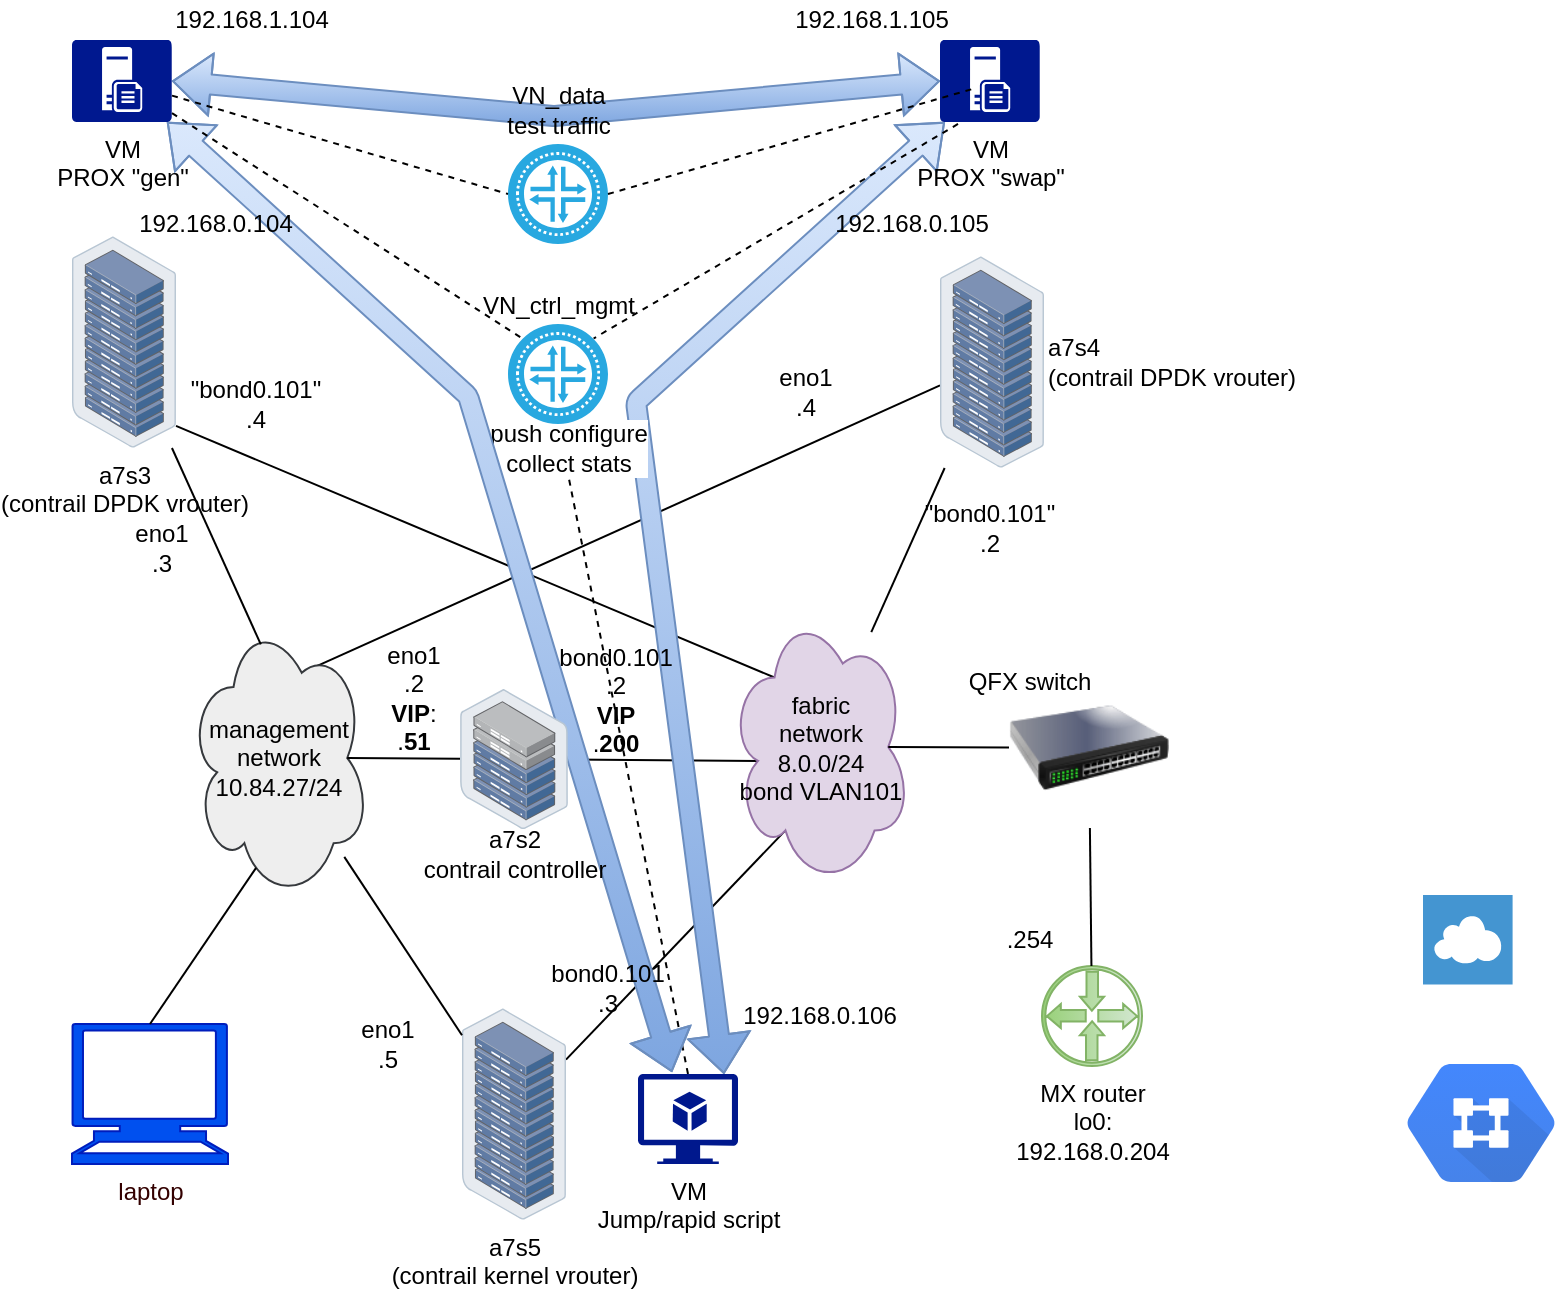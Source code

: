 <mxfile pages="1" version="11.2.5" type="device"><diagram id="UR99uhJ07vgzcy22e4r4" name="Page-1"><mxGraphModel dx="1422" dy="824" grid="0" gridSize="10" guides="1" tooltips="1" connect="1" arrows="1" fold="1" page="1" pageScale="1" pageWidth="850" pageHeight="1100" math="0" shadow="0"><root><mxCell id="0"/><mxCell id="1" parent="0"/><mxCell id="UJwj1W0hyQ7cgSEmZKIp-6" value="" style="endArrow=none;html=1;entryX=0.31;entryY=0.8;entryDx=0;entryDy=0;entryPerimeter=0;" edge="1" parent="1" source="UJwj1W0hyQ7cgSEmZKIp-4" target="n4Pi40cuhcA4djitd8lm-44"><mxGeometry width="50" height="50" relative="1" as="geometry"><mxPoint x="322" y="581" as="sourcePoint"/><mxPoint x="146" y="769" as="targetPoint"/></mxGeometry></mxCell><mxCell id="n4Pi40cuhcA4djitd8lm-17" style="edgeStyle=none;rounded=0;orthogonalLoop=1;jettySize=auto;html=1;endArrow=none;endFill=0;entryX=0.16;entryY=0.55;entryDx=0;entryDy=0;entryPerimeter=0;" parent="1" source="n4Pi40cuhcA4djitd8lm-39" target="n4Pi40cuhcA4djitd8lm-44" edge="1"><mxGeometry relative="1" as="geometry"><mxPoint x="316.167" y="430.833" as="sourcePoint"/><mxPoint x="273.667" y="590.833" as="targetPoint"/></mxGeometry></mxCell><mxCell id="n4Pi40cuhcA4djitd8lm-16" style="edgeStyle=none;rounded=0;orthogonalLoop=1;jettySize=auto;html=1;exitX=0.625;exitY=0.2;exitDx=0;exitDy=0;exitPerimeter=0;endArrow=none;endFill=0;" parent="1" source="n4Pi40cuhcA4djitd8lm-10" target="n4Pi40cuhcA4djitd8lm-38" edge="1"><mxGeometry relative="1" as="geometry"><mxPoint x="177.833" y="551.667" as="sourcePoint"/><mxPoint x="226.167" y="580.833" as="targetPoint"/></mxGeometry></mxCell><mxCell id="n4Pi40cuhcA4djitd8lm-18" style="edgeStyle=none;rounded=0;orthogonalLoop=1;jettySize=auto;html=1;exitX=1;exitY=0.896;exitDx=0;exitDy=0;endArrow=none;endFill=0;exitPerimeter=0;entryX=0.25;entryY=0.25;entryDx=0;entryDy=0;entryPerimeter=0;" parent="1" source="n4Pi40cuhcA4djitd8lm-37" target="n4Pi40cuhcA4djitd8lm-44" edge="1"><mxGeometry relative="1" as="geometry"><mxPoint x="277.833" y="287.5" as="sourcePoint"/><mxPoint x="409.007" y="449.194" as="targetPoint"/></mxGeometry></mxCell><mxCell id="UJwj1W0hyQ7cgSEmZKIp-36" style="edgeStyle=none;rounded=0;orthogonalLoop=1;jettySize=auto;html=1;endArrow=none;endFill=0;dashed=1;entryX=0.5;entryY=1;entryDx=0;entryDy=0;entryPerimeter=0;exitX=0.5;exitY=0;exitDx=0;exitDy=0;exitPerimeter=0;" edge="1" parent="1" source="UJwj1W0hyQ7cgSEmZKIp-9" target="UJwj1W0hyQ7cgSEmZKIp-33"><mxGeometry relative="1" as="geometry"><mxPoint x="659.5" y="224" as="sourcePoint"/><mxPoint x="843.5" y="190.985" as="targetPoint"/></mxGeometry></mxCell><mxCell id="UJwj1W0hyQ7cgSEmZKIp-16" value="" style="shape=flexArrow;endArrow=classic;startArrow=classic;html=1;fillColor=#dae8fc;strokeColor=#6c8ebf;gradientColor=#7ea6e0;entryX=0.86;entryY=0;entryDx=0;entryDy=0;entryPerimeter=0;" edge="1" parent="1" source="UJwj1W0hyQ7cgSEmZKIp-12" target="UJwj1W0hyQ7cgSEmZKIp-9"><mxGeometry width="50" height="50" relative="1" as="geometry"><mxPoint x="558.191" y="128" as="sourcePoint"/><mxPoint x="806" y="626.5" as="targetPoint"/><Array as="points"><mxPoint x="350" y="254"/></Array></mxGeometry></mxCell><mxCell id="UJwj1W0hyQ7cgSEmZKIp-17" value="push configure&lt;br&gt;collect stats" style="text;html=1;resizable=0;points=[];align=center;verticalAlign=middle;labelBackgroundColor=#ffffff;" vertex="1" connectable="0" parent="UJwj1W0hyQ7cgSEmZKIp-16"><mxGeometry x="0.117" relative="1" as="geometry"><mxPoint x="-46.5" y="-74" as="offset"/></mxGeometry></mxCell><mxCell id="yxoa-K9gteZ_3HZ0x0u0-2" value="" style="shape=flexArrow;endArrow=classic;startArrow=classic;html=1;fillColor=#dae8fc;strokeColor=#6c8ebf;gradientColor=#7ea6e0;entryX=0.34;entryY=-0.022;entryDx=0;entryDy=0;entryPerimeter=0;" parent="1" source="UJwj1W0hyQ7cgSEmZKIp-11" edge="1" target="UJwj1W0hyQ7cgSEmZKIp-9"><mxGeometry width="50" height="50" relative="1" as="geometry"><mxPoint x="768.5" y="205" as="sourcePoint"/><mxPoint x="668.5" y="278" as="targetPoint"/><Array as="points"><mxPoint x="266" y="251"/></Array></mxGeometry></mxCell><mxCell id="n4Pi40cuhcA4djitd8lm-1" value="MX router&lt;br&gt;lo0:&lt;br&gt;192.168.0.204&lt;br&gt;" style="pointerEvents=1;shadow=0;dashed=0;html=1;strokeColor=#82b366;fillColor=#d5e8d4;aspect=fixed;labelPosition=center;verticalLabelPosition=bottom;verticalAlign=top;align=center;outlineConnect=0;shape=mxgraph.vvd.physical_upstream_router;direction=south;gradientColor=#97d077;" parent="1" vertex="1"><mxGeometry x="553" y="536" width="50" height="50" as="geometry"/></mxCell><mxCell id="n4Pi40cuhcA4djitd8lm-8" value="" style="image;html=1;labelBackgroundColor=#ffffff;image=img/lib/clip_art/networking/Switch_128x128.png" parent="1" vertex="1"><mxGeometry x="536.5" y="387" width="80" height="80" as="geometry"/></mxCell><mxCell id="n4Pi40cuhcA4djitd8lm-9" value="&lt;font color=&quot;#330000&quot;&gt;laptop&lt;br&gt;&lt;/font&gt;" style="shape=mxgraph.signs.tech.computer;html=1;fillColor=#0050ef;strokeColor=#001DBC;verticalLabelPosition=bottom;verticalAlign=top;align=center;fontColor=#ffffff;labelPosition=center;" parent="1" vertex="1"><mxGeometry x="68" y="565" width="78" height="70" as="geometry"/></mxCell><mxCell id="n4Pi40cuhcA4djitd8lm-10" value="management&lt;br&gt;network&lt;br&gt;10.84.27/24" style="ellipse;shape=cloud;whiteSpace=wrap;html=1;fillColor=#eeeeee;strokeColor=#36393d;" parent="1" vertex="1"><mxGeometry x="126" y="361" width="91" height="142" as="geometry"/></mxCell><mxCell id="n4Pi40cuhcA4djitd8lm-15" style="edgeStyle=none;rounded=0;orthogonalLoop=1;jettySize=auto;html=1;exitX=0.875;exitY=0.5;exitDx=0;exitDy=0;exitPerimeter=0;endArrow=none;endFill=0;" parent="1" source="n4Pi40cuhcA4djitd8lm-10" target="n4Pi40cuhcA4djitd8lm-39" edge="1"><mxGeometry relative="1" as="geometry"><mxPoint x="205.333" y="425" as="sourcePoint"/><mxPoint x="266.0" y="431" as="targetPoint"/></mxGeometry></mxCell><mxCell id="n4Pi40cuhcA4djitd8lm-19" style="edgeStyle=none;rounded=0;orthogonalLoop=1;jettySize=auto;html=1;endArrow=none;endFill=0;" parent="1" source="n4Pi40cuhcA4djitd8lm-38" target="n4Pi40cuhcA4djitd8lm-44" edge="1"><mxGeometry relative="1" as="geometry"><mxPoint x="276.167" y="580.833" as="sourcePoint"/><mxPoint x="448.667" y="414.167" as="targetPoint"/></mxGeometry></mxCell><mxCell id="n4Pi40cuhcA4djitd8lm-21" style="edgeStyle=none;rounded=0;orthogonalLoop=1;jettySize=auto;html=1;endArrow=none;endFill=0;" parent="1" source="n4Pi40cuhcA4djitd8lm-8" target="n4Pi40cuhcA4djitd8lm-1" edge="1"><mxGeometry relative="1" as="geometry"><mxPoint x="508.985" y="447.451" as="sourcePoint"/><mxPoint x="578.667" y="445.833" as="targetPoint"/></mxGeometry></mxCell><mxCell id="n4Pi40cuhcA4djitd8lm-22" style="edgeStyle=none;rounded=0;orthogonalLoop=1;jettySize=auto;html=1;endArrow=none;endFill=0;entryX=0.5;entryY=0;entryDx=0;entryDy=0;entryPerimeter=0;exitX=0.374;exitY=0.887;exitDx=0;exitDy=0;exitPerimeter=0;" parent="1" source="n4Pi40cuhcA4djitd8lm-10" target="n4Pi40cuhcA4djitd8lm-9" edge="1"><mxGeometry relative="1" as="geometry"><mxPoint x="769" y="431" as="sourcePoint"/><mxPoint x="719" y="442" as="targetPoint"/></mxGeometry></mxCell><mxCell id="n4Pi40cuhcA4djitd8lm-29" value="bond0.101 .3" style="text;html=1;strokeColor=none;fillColor=none;align=center;verticalAlign=middle;whiteSpace=wrap;rounded=0;" parent="1" vertex="1"><mxGeometry x="316" y="537" width="40" height="20" as="geometry"/></mxCell><mxCell id="n4Pi40cuhcA4djitd8lm-31" value=".254" style="text;html=1;strokeColor=none;fillColor=none;align=center;verticalAlign=middle;whiteSpace=wrap;rounded=0;" parent="1" vertex="1"><mxGeometry x="527" y="513" width="40" height="20" as="geometry"/></mxCell><mxCell id="n4Pi40cuhcA4djitd8lm-35" value="" style="shape=flexArrow;endArrow=classic;startArrow=classic;html=1;fillColor=#dae8fc;strokeColor=#6c8ebf;gradientColor=#7ea6e0;entryX=0;entryY=0.5;entryDx=0;entryDy=0;entryPerimeter=0;exitX=1;exitY=0.5;exitDx=0;exitDy=0;exitPerimeter=0;" parent="1" edge="1" target="UJwj1W0hyQ7cgSEmZKIp-12" source="UJwj1W0hyQ7cgSEmZKIp-11"><mxGeometry width="50" height="50" relative="1" as="geometry"><mxPoint x="133" y="87" as="sourcePoint"/><mxPoint x="499" y="87" as="targetPoint"/><Array as="points"><mxPoint x="309" y="111"/></Array></mxGeometry></mxCell><mxCell id="n4Pi40cuhcA4djitd8lm-37" value="a7s3&lt;br&gt;(contrail DPDK vrouter)" style="points=[];aspect=fixed;html=1;align=center;shadow=0;dashed=0;image;image=img/lib/allied_telesis/storage/Datacenter_Server_Rack.svg;labelPosition=center;verticalLabelPosition=bottom;verticalAlign=top;" parent="1" vertex="1"><mxGeometry x="68" y="171" width="52" height="106" as="geometry"/></mxCell><mxCell id="n4Pi40cuhcA4djitd8lm-38" value="a7s4&lt;br&gt;(contrail DPDK vrouter)" style="points=[];aspect=fixed;html=1;align=left;shadow=0;dashed=0;image;image=img/lib/allied_telesis/storage/Datacenter_Server_Rack.svg;labelPosition=right;verticalLabelPosition=middle;verticalAlign=middle;" parent="1" vertex="1"><mxGeometry x="502" y="181" width="52" height="106" as="geometry"/></mxCell><mxCell id="n4Pi40cuhcA4djitd8lm-39" value="" style="points=[];aspect=fixed;html=1;align=center;shadow=0;dashed=0;image;image=img/lib/allied_telesis/storage/Datacenter_Server_Half_Rack_ToR.svg;labelPosition=center;verticalLabelPosition=top;verticalAlign=bottom;" parent="1" vertex="1"><mxGeometry x="262" y="397.5" width="54" height="70" as="geometry"/></mxCell><mxCell id="n4Pi40cuhcA4djitd8lm-44" value="fabric&lt;br&gt;network&lt;br&gt;8.0.0/24&lt;br&gt;bond VLAN101" style="ellipse;shape=cloud;whiteSpace=wrap;html=1;fillColor=#e1d5e7;strokeColor=#9673a6;" parent="1" vertex="1"><mxGeometry x="396.5" y="357" width="91" height="139" as="geometry"/></mxCell><mxCell id="n4Pi40cuhcA4djitd8lm-45" style="edgeStyle=none;rounded=0;orthogonalLoop=1;jettySize=auto;html=1;endArrow=none;endFill=0;entryX=0.875;entryY=0.5;entryDx=0;entryDy=0;entryPerimeter=0;" parent="1" source="n4Pi40cuhcA4djitd8lm-8" target="n4Pi40cuhcA4djitd8lm-44" edge="1"><mxGeometry relative="1" as="geometry"><mxPoint x="321" y="442.5" as="sourcePoint"/><mxPoint x="382.833" y="442.5" as="targetPoint"/></mxGeometry></mxCell><mxCell id="n4Pi40cuhcA4djitd8lm-47" value="QFX switch&lt;br&gt;" style="text;html=1;strokeColor=none;fillColor=none;align=center;verticalAlign=middle;whiteSpace=wrap;rounded=0;" parent="1" vertex="1"><mxGeometry x="511" y="384" width="72" height="20" as="geometry"/></mxCell><mxCell id="n4Pi40cuhcA4djitd8lm-52" value="a7s2&lt;br&gt;contrail controller" style="text;html=1;strokeColor=none;fillColor=none;align=center;verticalAlign=middle;whiteSpace=wrap;rounded=0;" parent="1" vertex="1"><mxGeometry x="178.5" y="470" width="221" height="20" as="geometry"/></mxCell><mxCell id="WrIc0MujglMM-a-qvL1S-2" value="eno1 .5" style="text;html=1;strokeColor=none;fillColor=none;align=center;verticalAlign=middle;whiteSpace=wrap;rounded=0;" parent="1" vertex="1"><mxGeometry x="206" y="565" width="40" height="20" as="geometry"/></mxCell><mxCell id="WrIc0MujglMM-a-qvL1S-3" value="&quot;bond0.101&quot; .4" style="text;html=1;strokeColor=none;fillColor=none;align=center;verticalAlign=middle;whiteSpace=wrap;rounded=0;" parent="1" vertex="1"><mxGeometry x="140" y="245" width="40" height="20" as="geometry"/></mxCell><mxCell id="WrIc0MujglMM-a-qvL1S-4" value="eno1 .3" style="text;html=1;strokeColor=none;fillColor=none;align=center;verticalAlign=middle;whiteSpace=wrap;rounded=0;" parent="1" vertex="1"><mxGeometry x="93" y="317" width="40" height="20" as="geometry"/></mxCell><mxCell id="WrIc0MujglMM-a-qvL1S-5" value="eno1 .2&lt;br&gt;&lt;b&gt;VIP&lt;/b&gt;: .&lt;b&gt;51&lt;/b&gt;" style="text;html=1;strokeColor=none;fillColor=none;align=center;verticalAlign=middle;whiteSpace=wrap;rounded=0;" parent="1" vertex="1"><mxGeometry x="219" y="392" width="40" height="20" as="geometry"/></mxCell><mxCell id="UJwj1W0hyQ7cgSEmZKIp-3" value="eno1 .4" style="text;html=1;strokeColor=none;fillColor=none;align=center;verticalAlign=middle;whiteSpace=wrap;rounded=0;" vertex="1" parent="1"><mxGeometry x="415" y="239" width="40" height="20" as="geometry"/></mxCell><mxCell id="UJwj1W0hyQ7cgSEmZKIp-4" value="a7s5&lt;br&gt;(contrail kernel vrouter)" style="points=[];aspect=fixed;html=1;align=center;shadow=0;dashed=0;image;image=img/lib/allied_telesis/storage/Datacenter_Server_Rack.svg;labelPosition=center;verticalLabelPosition=bottom;verticalAlign=top;" vertex="1" parent="1"><mxGeometry x="263" y="557" width="52" height="106" as="geometry"/></mxCell><mxCell id="UJwj1W0hyQ7cgSEmZKIp-5" value="" style="endArrow=none;html=1;" edge="1" parent="1" source="UJwj1W0hyQ7cgSEmZKIp-4" target="n4Pi40cuhcA4djitd8lm-10"><mxGeometry width="50" height="50" relative="1" as="geometry"><mxPoint x="96" y="819" as="sourcePoint"/><mxPoint x="209" y="512" as="targetPoint"/></mxGeometry></mxCell><mxCell id="UJwj1W0hyQ7cgSEmZKIp-9" value="VM&lt;br&gt;Jump/rapid script" style="shadow=0;dashed=0;html=1;strokeColor=none;shape=mxgraph.azure.virtual_machine_feature;fillColor=#00188D;labelPosition=center;verticalLabelPosition=bottom;align=center;verticalAlign=top;" vertex="1" parent="1"><mxGeometry x="351" y="590" width="50" height="45" as="geometry"/></mxCell><mxCell id="UJwj1W0hyQ7cgSEmZKIp-11" value="VM&lt;br&gt;PROX &quot;gen&quot;" style="pointerEvents=1;shadow=0;dashed=0;html=1;labelPosition=center;verticalLabelPosition=bottom;verticalAlign=top;align=center;strokeColor=none;shape=mxgraph.mscae.vm.file_server;fillColor=#00188F;strokeColor=none;" vertex="1" parent="1"><mxGeometry x="68" y="73" width="50" height="41" as="geometry"/></mxCell><mxCell id="UJwj1W0hyQ7cgSEmZKIp-12" value="VM&lt;br&gt;PROX &quot;swap&quot;" style="pointerEvents=1;shadow=0;dashed=0;html=1;labelPosition=center;verticalLabelPosition=bottom;verticalAlign=top;align=center;strokeColor=none;shape=mxgraph.mscae.vm.file_server;fillColor=#00188F;strokeColor=none;" vertex="1" parent="1"><mxGeometry x="502" y="73" width="50" height="41" as="geometry"/></mxCell><mxCell id="n4Pi40cuhcA4djitd8lm-13" style="edgeStyle=none;rounded=0;orthogonalLoop=1;jettySize=auto;html=1;exitX=0.4;exitY=0.1;exitDx=0;exitDy=0;exitPerimeter=0;endArrow=none;endFill=0;" parent="1" source="n4Pi40cuhcA4djitd8lm-10" target="n4Pi40cuhcA4djitd8lm-37" edge="1"><mxGeometry relative="1" as="geometry"><mxPoint x="228.667" y="300.833" as="targetPoint"/></mxGeometry></mxCell><mxCell id="WrIc0MujglMM-a-qvL1S-1" value="&quot;bond0.101&quot; .2" style="text;html=1;strokeColor=none;fillColor=none;align=center;verticalAlign=middle;whiteSpace=wrap;rounded=0;" parent="1" vertex="1"><mxGeometry x="507" y="307" width="40" height="20" as="geometry"/></mxCell><mxCell id="UJwj1W0hyQ7cgSEmZKIp-23" value="192.168.1.104" style="text;html=1;strokeColor=none;fillColor=none;align=center;verticalAlign=middle;whiteSpace=wrap;rounded=0;" vertex="1" parent="1"><mxGeometry x="138" y="53" width="40" height="20" as="geometry"/></mxCell><mxCell id="UJwj1W0hyQ7cgSEmZKIp-24" value="192.168.1.105" style="text;html=1;strokeColor=none;fillColor=none;align=center;verticalAlign=middle;whiteSpace=wrap;rounded=0;" vertex="1" parent="1"><mxGeometry x="447.5" y="53" width="40" height="20" as="geometry"/></mxCell><mxCell id="UJwj1W0hyQ7cgSEmZKIp-25" value="192.168.0.104" style="text;html=1;strokeColor=none;fillColor=none;align=center;verticalAlign=middle;whiteSpace=wrap;rounded=0;" vertex="1" parent="1"><mxGeometry x="120" y="155" width="40" height="20" as="geometry"/></mxCell><mxCell id="UJwj1W0hyQ7cgSEmZKIp-28" value="192.168.0.105" style="text;html=1;strokeColor=none;fillColor=none;align=center;verticalAlign=middle;whiteSpace=wrap;rounded=0;" vertex="1" parent="1"><mxGeometry x="467.5" y="155" width="40" height="20" as="geometry"/></mxCell><mxCell id="UJwj1W0hyQ7cgSEmZKIp-29" value="192.168.0.106" style="text;html=1;strokeColor=none;fillColor=none;align=center;verticalAlign=middle;whiteSpace=wrap;rounded=0;" vertex="1" parent="1"><mxGeometry x="422" y="551" width="40" height="20" as="geometry"/></mxCell><mxCell id="UJwj1W0hyQ7cgSEmZKIp-30" value="VN_data&lt;br&gt;test traffic" style="verticalLabelPosition=top;html=1;fillColor=#28A8E0;verticalAlign=bottom;points=[[0.145,0.145,0],[0.856,0.145,0],[0.855,0.855,0],[0.145,0.855,0],[0.5,0,0], [1,0.5,0], [0.5,1,0],[0,0.5,0]];pointerEvents=1;align=center;shape=mxgraph.cisco_safe.capability.l2_l3_network_virtual;labelPosition=center;" vertex="1" parent="1"><mxGeometry x="286" y="125" width="50" height="50" as="geometry"/></mxCell><mxCell id="UJwj1W0hyQ7cgSEmZKIp-31" value="" style="shape=mxgraph.gcp.networking.cloud_virtual_network;html=1;fillColor=#4387FD;gradientColor=#4683EA;strokeColor=none;verticalLabelPosition=bottom;verticalAlign=top;align=center;" vertex="1" parent="1"><mxGeometry x="735.5" y="585" width="74" height="59" as="geometry"/></mxCell><mxCell id="UJwj1W0hyQ7cgSEmZKIp-32" value="" style="pointerEvents=1;shadow=0;dashed=0;html=1;strokeColor=none;fillColor=#4495D1;labelPosition=center;verticalLabelPosition=bottom;verticalAlign=top;align=center;outlineConnect=0;shape=mxgraph.veeam.2d.wan_accelerator;" vertex="1" parent="1"><mxGeometry x="743.5" y="500.5" width="44.8" height="44.8" as="geometry"/></mxCell><mxCell id="UJwj1W0hyQ7cgSEmZKIp-33" value="VN_ctrl_mgmt" style="verticalLabelPosition=top;html=1;fillColor=#28A8E0;verticalAlign=bottom;points=[[0.145,0.145,0],[0.856,0.145,0],[0.855,0.855,0],[0.145,0.855,0],[0.5,0,0], [1,0.5,0], [0.5,1,0],[0,0.5,0]];pointerEvents=1;align=center;shape=mxgraph.cisco_safe.capability.l2_l3_network_virtual;labelPosition=center;" vertex="1" parent="1"><mxGeometry x="286" y="215" width="50" height="50" as="geometry"/></mxCell><mxCell id="UJwj1W0hyQ7cgSEmZKIp-34" style="edgeStyle=none;rounded=0;orthogonalLoop=1;jettySize=auto;html=1;endArrow=none;endFill=0;dashed=1;entryX=0;entryY=0.5;entryDx=0;entryDy=0;entryPerimeter=0;" edge="1" parent="1" source="UJwj1W0hyQ7cgSEmZKIp-11" target="UJwj1W0hyQ7cgSEmZKIp-30"><mxGeometry relative="1" as="geometry"><mxPoint x="675" y="191" as="sourcePoint"/><mxPoint x="895.5" y="143.207" as="targetPoint"/></mxGeometry></mxCell><mxCell id="UJwj1W0hyQ7cgSEmZKIp-35" style="edgeStyle=none;rounded=0;orthogonalLoop=1;jettySize=auto;html=1;endArrow=none;endFill=0;dashed=1;entryX=0.36;entryY=0.585;entryDx=0;entryDy=0;entryPerimeter=0;exitX=1;exitY=0.5;exitDx=0;exitDy=0;exitPerimeter=0;" edge="1" parent="1" source="UJwj1W0hyQ7cgSEmZKIp-30" target="UJwj1W0hyQ7cgSEmZKIp-12"><mxGeometry relative="1" as="geometry"><mxPoint x="660" y="171.228" as="sourcePoint"/><mxPoint x="828" y="203" as="targetPoint"/></mxGeometry></mxCell><mxCell id="UJwj1W0hyQ7cgSEmZKIp-37" style="edgeStyle=none;rounded=0;orthogonalLoop=1;jettySize=auto;html=1;endArrow=none;endFill=0;dashed=1;entryX=0.145;entryY=0.145;entryDx=0;entryDy=0;entryPerimeter=0;" edge="1" parent="1" source="UJwj1W0hyQ7cgSEmZKIp-11" target="UJwj1W0hyQ7cgSEmZKIp-33"><mxGeometry relative="1" as="geometry"><mxPoint x="667.5" y="171.228" as="sourcePoint"/><mxPoint x="835.5" y="203" as="targetPoint"/></mxGeometry></mxCell><mxCell id="UJwj1W0hyQ7cgSEmZKIp-38" style="edgeStyle=none;rounded=0;orthogonalLoop=1;jettySize=auto;html=1;endArrow=none;endFill=0;dashed=1;entryX=0.856;entryY=0.145;entryDx=0;entryDy=0;entryPerimeter=0;exitX=0.18;exitY=1.024;exitDx=0;exitDy=0;exitPerimeter=0;" edge="1" parent="1" source="UJwj1W0hyQ7cgSEmZKIp-12" target="UJwj1W0hyQ7cgSEmZKIp-33"><mxGeometry relative="1" as="geometry"><mxPoint x="616.5" y="171.074" as="sourcePoint"/><mxPoint x="791.75" y="283.75" as="targetPoint"/></mxGeometry></mxCell><mxCell id="UJwj1W0hyQ7cgSEmZKIp-42" value="bond0.101&lt;br&gt;.2&lt;br&gt;&lt;b&gt;VIP&lt;/b&gt;&lt;br&gt;.&lt;b&gt;200&lt;/b&gt;" style="text;html=1;strokeColor=none;fillColor=none;align=center;verticalAlign=middle;whiteSpace=wrap;rounded=0;" vertex="1" parent="1"><mxGeometry x="320" y="392.5" width="40" height="20" as="geometry"/></mxCell></root></mxGraphModel></diagram></mxfile>